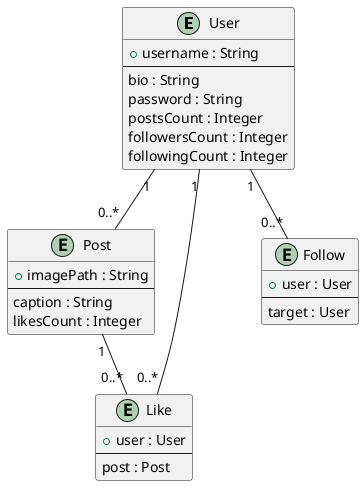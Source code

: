 @startuml QuackstagramERD
entity "User" as user {
  + username : String
  --
  bio : String
  password : String
  postsCount : Integer
  followersCount : Integer
  followingCount : Integer
}

entity "Post" as post {
  + imagePath : String
  --
  caption : String
  likesCount : Integer
}

entity "Like" as like {
  + user : User
  --
  post : Post
}

entity "Follow" as follow {
  + user : User
  --
  target : User
}

user "1" -- "0..*" post
user "1" -- "0..*" like
user "1" -- "0..*" follow
post "1" -- "0..*" like
@enduml